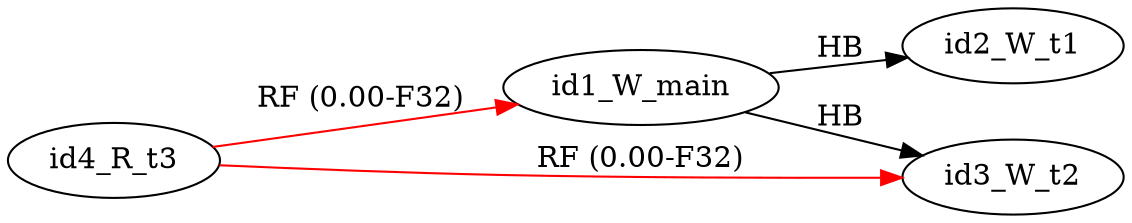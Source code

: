 digraph memory_model {
rankdir=LR;
splines=true; esep=0.5;
id4_R_t3 -> id1_W_main [label = "RF (0.00-F32)", color="red"];
id4_R_t3 -> id3_W_t2 [label = "RF (0.00-F32)", color="red"];
id1_W_main -> id2_W_t1 [label = "HB", color="black"];
id1_W_main -> id3_W_t2 [label = "HB", color="black"];
id1_W_main [pos="5.0,2!"]
id2_W_t1 [pos="0,0!"]
id3_W_t2 [pos="5,0!"]
id4_R_t3 [pos="10,0!"]
}